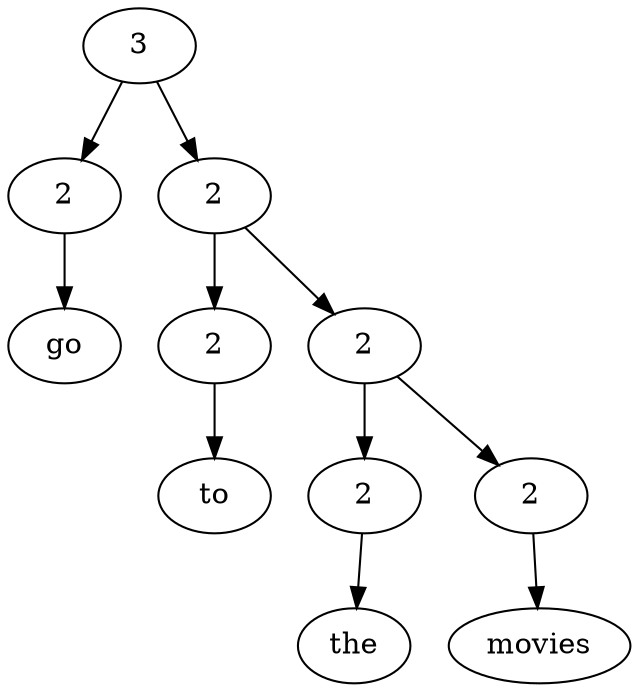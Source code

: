 digraph G{Node0 [label="3"]
Node0 -> Node1
Node0 -> Node3
Node1 [label="2"]
Node1 -> Node2
Node3 [label="2"]
Node3 -> Node4
Node3 -> Node6
Node2 [label="go"]
Node4 [label="2"]
Node4 -> Node5
Node6 [label="2"]
Node6 -> Node7
Node6 -> Node9
Node5 [label="to"]
Node7 [label="2"]
Node7 -> Node8
Node9 [label="2"]
Node9 -> Node10
Node8 [label="the"]
Node10 [label="movies"]
}